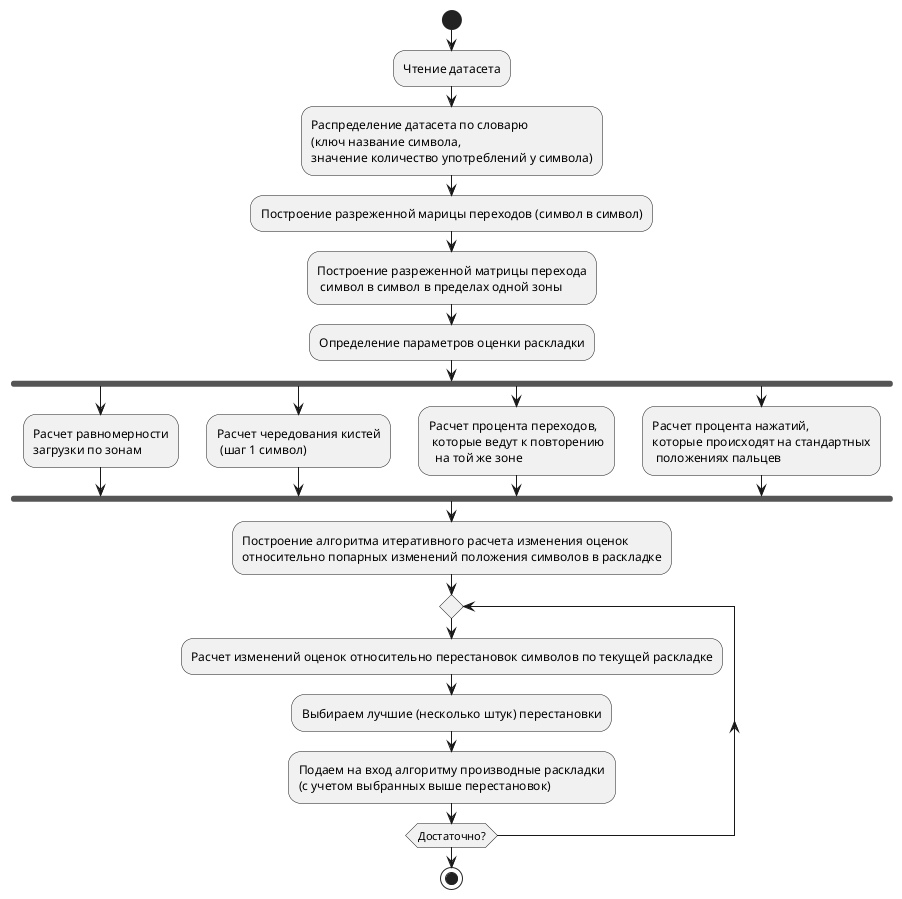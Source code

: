 @startuml plan
start
:Чтение датасета;
:Распределение датасета по словарю 
(ключ название символа, 
значение количество употреблений у символа);
:Построение разреженной марицы переходов (символ в символ);
:Построение разреженной матрицы перехода
 символ в символ в пределах одной зоны;
:Определение параметров оценки раскладки;
fork
:Расчет равномерности 
загрузки по зонам;
fork again
:Расчет чередования кистей
 (шаг 1 символ);
fork again
:Расчет процента переходов,
 которые ведут к повторению
  на той же зоне;
fork again
:Расчет процента нажатий, 
которые происходят на стандартных
 положениях пальцев;
end fork
:Построение алгоритма итеративного расчета изменения оценок 
относительно попарных изменений положения символов в раскладке;
repeat
:Расчет изменений оценок относительно перестановок символов по текущей раскладке;
:Выбираем лучшие (несколько штук) перестановки;
:Подаем на вход алгоритму производные раскладки
(с учетом выбранных выше перестановок);
repeat while (Достаточно?)
stop
@enduml